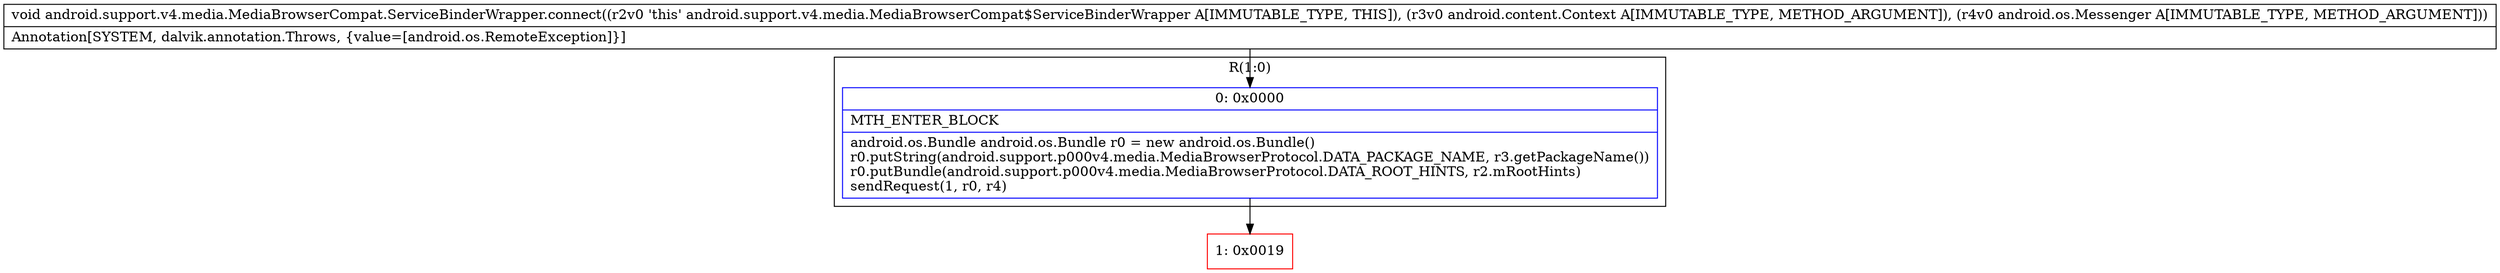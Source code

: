 digraph "CFG forandroid.support.v4.media.MediaBrowserCompat.ServiceBinderWrapper.connect(Landroid\/content\/Context;Landroid\/os\/Messenger;)V" {
subgraph cluster_Region_1239773709 {
label = "R(1:0)";
node [shape=record,color=blue];
Node_0 [shape=record,label="{0\:\ 0x0000|MTH_ENTER_BLOCK\l|android.os.Bundle android.os.Bundle r0 = new android.os.Bundle()\lr0.putString(android.support.p000v4.media.MediaBrowserProtocol.DATA_PACKAGE_NAME, r3.getPackageName())\lr0.putBundle(android.support.p000v4.media.MediaBrowserProtocol.DATA_ROOT_HINTS, r2.mRootHints)\lsendRequest(1, r0, r4)\l}"];
}
Node_1 [shape=record,color=red,label="{1\:\ 0x0019}"];
MethodNode[shape=record,label="{void android.support.v4.media.MediaBrowserCompat.ServiceBinderWrapper.connect((r2v0 'this' android.support.v4.media.MediaBrowserCompat$ServiceBinderWrapper A[IMMUTABLE_TYPE, THIS]), (r3v0 android.content.Context A[IMMUTABLE_TYPE, METHOD_ARGUMENT]), (r4v0 android.os.Messenger A[IMMUTABLE_TYPE, METHOD_ARGUMENT]))  | Annotation[SYSTEM, dalvik.annotation.Throws, \{value=[android.os.RemoteException]\}]\l}"];
MethodNode -> Node_0;
Node_0 -> Node_1;
}

